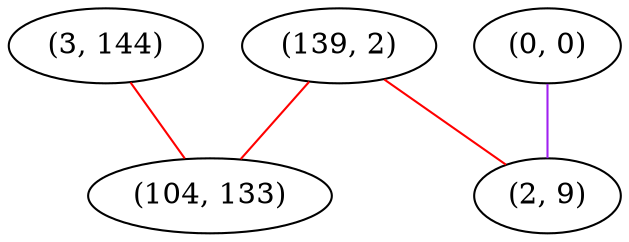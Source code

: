 graph "" {
"(3, 144)";
"(139, 2)";
"(0, 0)";
"(104, 133)";
"(2, 9)";
"(3, 144)" -- "(104, 133)"  [color=red, key=0, weight=1];
"(139, 2)" -- "(104, 133)"  [color=red, key=0, weight=1];
"(139, 2)" -- "(2, 9)"  [color=red, key=0, weight=1];
"(0, 0)" -- "(2, 9)"  [color=purple, key=0, weight=4];
}
